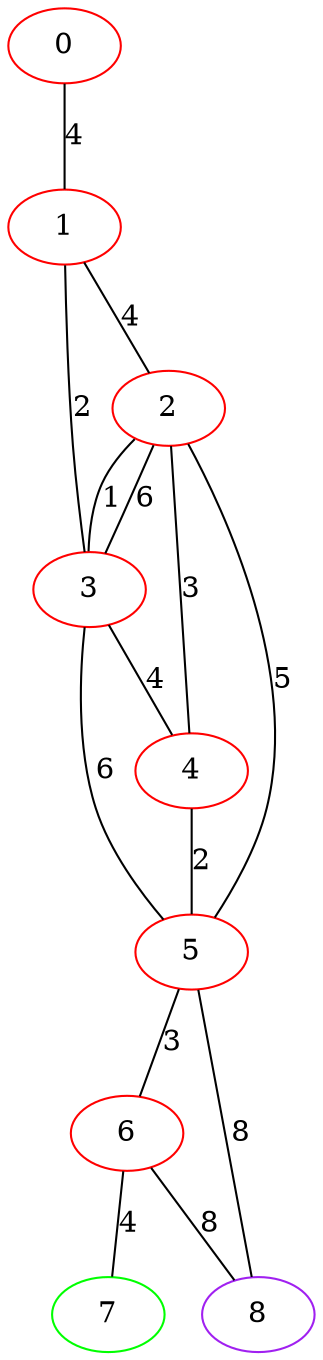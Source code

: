 graph "" {
0 [color=red, weight=1];
1 [color=red, weight=1];
2 [color=red, weight=1];
3 [color=red, weight=1];
4 [color=red, weight=1];
5 [color=red, weight=1];
6 [color=red, weight=1];
7 [color=green, weight=2];
8 [color=purple, weight=4];
0 -- 1  [key=0, label=4];
1 -- 2  [key=0, label=4];
1 -- 3  [key=0, label=2];
2 -- 3  [key=0, label=1];
2 -- 3  [key=1, label=6];
2 -- 4  [key=0, label=3];
2 -- 5  [key=0, label=5];
3 -- 4  [key=0, label=4];
3 -- 5  [key=0, label=6];
4 -- 5  [key=0, label=2];
5 -- 8  [key=0, label=8];
5 -- 6  [key=0, label=3];
6 -- 8  [key=0, label=8];
6 -- 7  [key=0, label=4];
}
